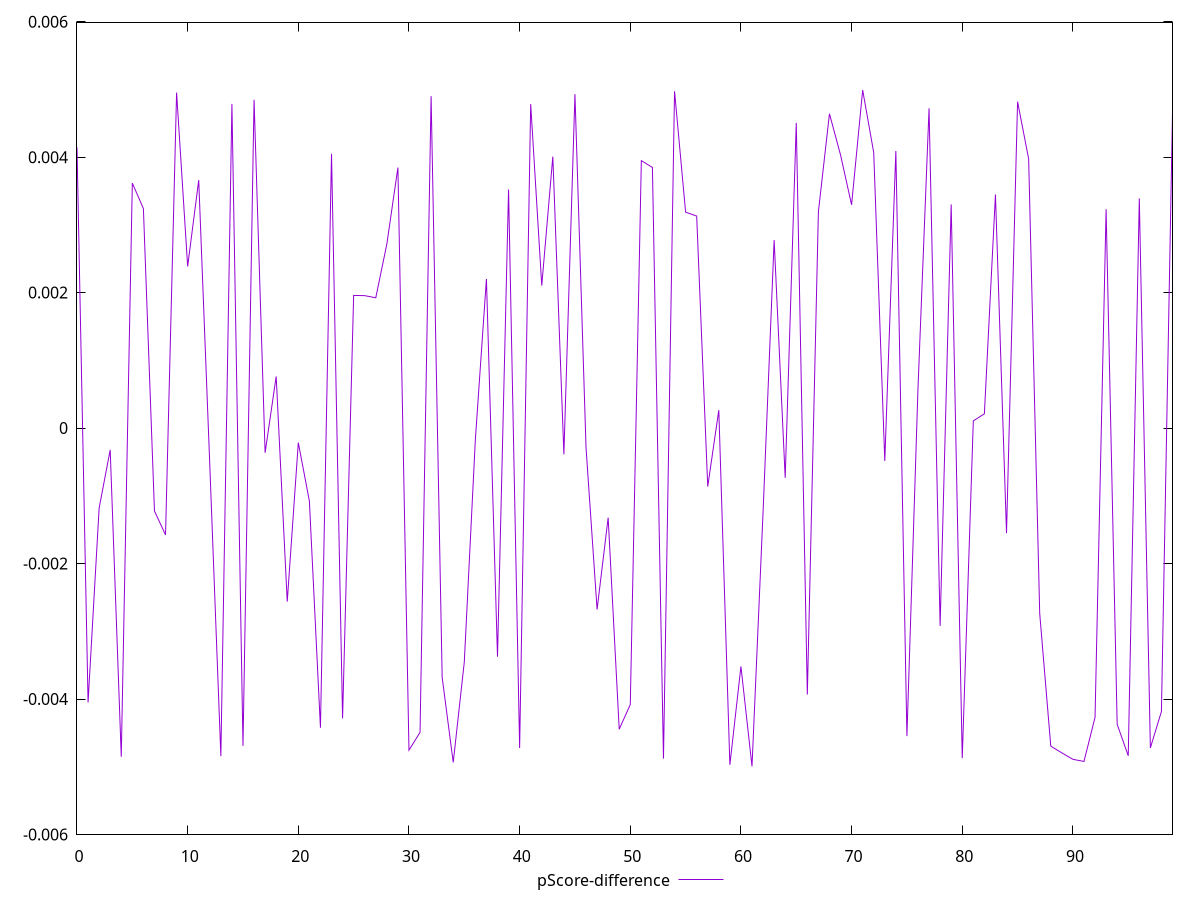 reset

$pScoreDifference <<EOF
0 0.004142140188492571
1 -0.004049665599071828
2 -0.0011809926267659643
3 -0.00032140661977353435
4 -0.0048509571963929465
5 0.003616568020127331
6 0.003240634516472829
7 -0.0012232219488351737
8 -0.00157665696942344
9 0.004953435797549033
10 0.0023870742723370864
11 0.003660563365550651
12 -0.0005418199733110418
13 -0.004842735232121642
14 0.004785811025355913
15 -0.004690871537303076
16 0.004845962518177482
17 -0.00036385191468502054
18 0.000762722736260768
19 -0.002561500031236341
20 -0.00021516653132680474
21 -0.0010769537092482073
22 -0.004423899080856941
23 0.004048561673532514
24 -0.0042850206413532765
25 0.0019583436677623745
26 0.001955214879808209
27 0.001924044611751552
28 0.002715763441066499
29 0.003846062709762621
30 -0.004754718285531756
31 -0.004491980809786855
32 0.004900484641612857
33 -0.0036792097192320794
34 -0.004934786533081326
35 -0.0034524495854245663
36 -0.00016792957482969495
37 0.002201770238887568
38 -0.0033751604202081342
39 0.003521775691357809
40 -0.0047226197977270346
41 0.004782659320978211
42 0.002103333824574727
43 0.004007403813651944
44 -0.000386692924094878
45 0.00492967522644816
46 -0.0002854236735091442
47 -0.0026775609500367947
48 -0.0013221239871131774
49 -0.004445054152117045
50 -0.004080531295057033
51 0.003948129473131723
52 0.0038471642806773287
53 -0.004878661179183008
54 0.004972662019004703
55 0.003187280314145391
56 0.0031301144138523584
57 -0.0008628970149441306
58 0.00026552399046797515
59 -0.004970617669001753
60 -0.003518519161996636
61 -0.004993758265111725
62 -0.0012372405793056318
63 0.0027754591963701225
64 -0.0007339457690790363
65 0.0045053374704154825
66 -0.0039330779149289175
67 0.0031936044915912287
68 0.004639753058850338
69 0.004033244015393289
70 0.0032961051243745043
71 0.004990430041152183
72 0.004066041957081157
73 -0.00048480837641962093
74 0.004090838475878655
75 -0.004546759467113026
76 0.0005868977357158522
77 0.004720842936377534
78 -0.0029189847560330273
79 0.0033017134588247954
80 -0.004871740388044055
81 0.00010684798298810083
82 0.0002113594475390279
83 0.0034482545380160046
84 -0.0015511910090844072
85 0.004818674988394056
86 0.003974499385901109
87 -0.0027366283079526266
88 -0.004694576908178871
89 -0.004794279431278858
90 -0.004889605020620524
91 -0.004920863053493485
92 -0.004269789583632222
93 0.003231598930156454
94 -0.004372318516316587
95 -0.004837277212278113
96 0.0033901113227011725
97 -0.004720911580968434
98 -0.004183489587813449
99 0.004652666157962004
EOF

set key outside below
set xrange [0:99]
set yrange [-0.005993758265111725:0.005990430041152183]
set trange [-0.005993758265111725:0.005990430041152183]
set terminal svg size 640, 500 enhanced background rgb 'white'
set output "report_00019_2021-02-10T18-14-37.922Z//interactive/samples/pages+cached+noadtech/pScore-difference/values.svg"

plot $pScoreDifference title "pScore-difference" with line

reset
